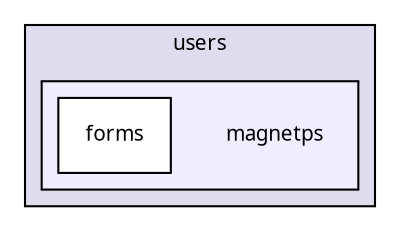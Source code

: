 digraph G {
  compound=true
  node [ fontsize=10, fontname="FreeSans.ttf"];
  edge [ labelfontsize=9, labelfontname="FreeSans.ttf"];
  subgraph clusterdir_1b092230b1fd5a3e6d578edf1ed86c7f {
    graph [ bgcolor="#ddddee", pencolor="black", label="users" fontname="FreeSans.ttf", fontsize=10, URL="dir_1b092230b1fd5a3e6d578edf1ed86c7f.html"]
  subgraph clusterdir_20066dcb0a93c7535345de3d36792f28 {
    graph [ bgcolor="#eeeeff", pencolor="black", label="" URL="dir_20066dcb0a93c7535345de3d36792f28.html"];
    dir_20066dcb0a93c7535345de3d36792f28 [shape=plaintext label="magnetps"];
    dir_579cde7658348c751e43aa4f9db143bf [shape=box label="forms" color="black" fillcolor="white" style="filled" URL="dir_579cde7658348c751e43aa4f9db143bf.html"];
  }
  }
}
